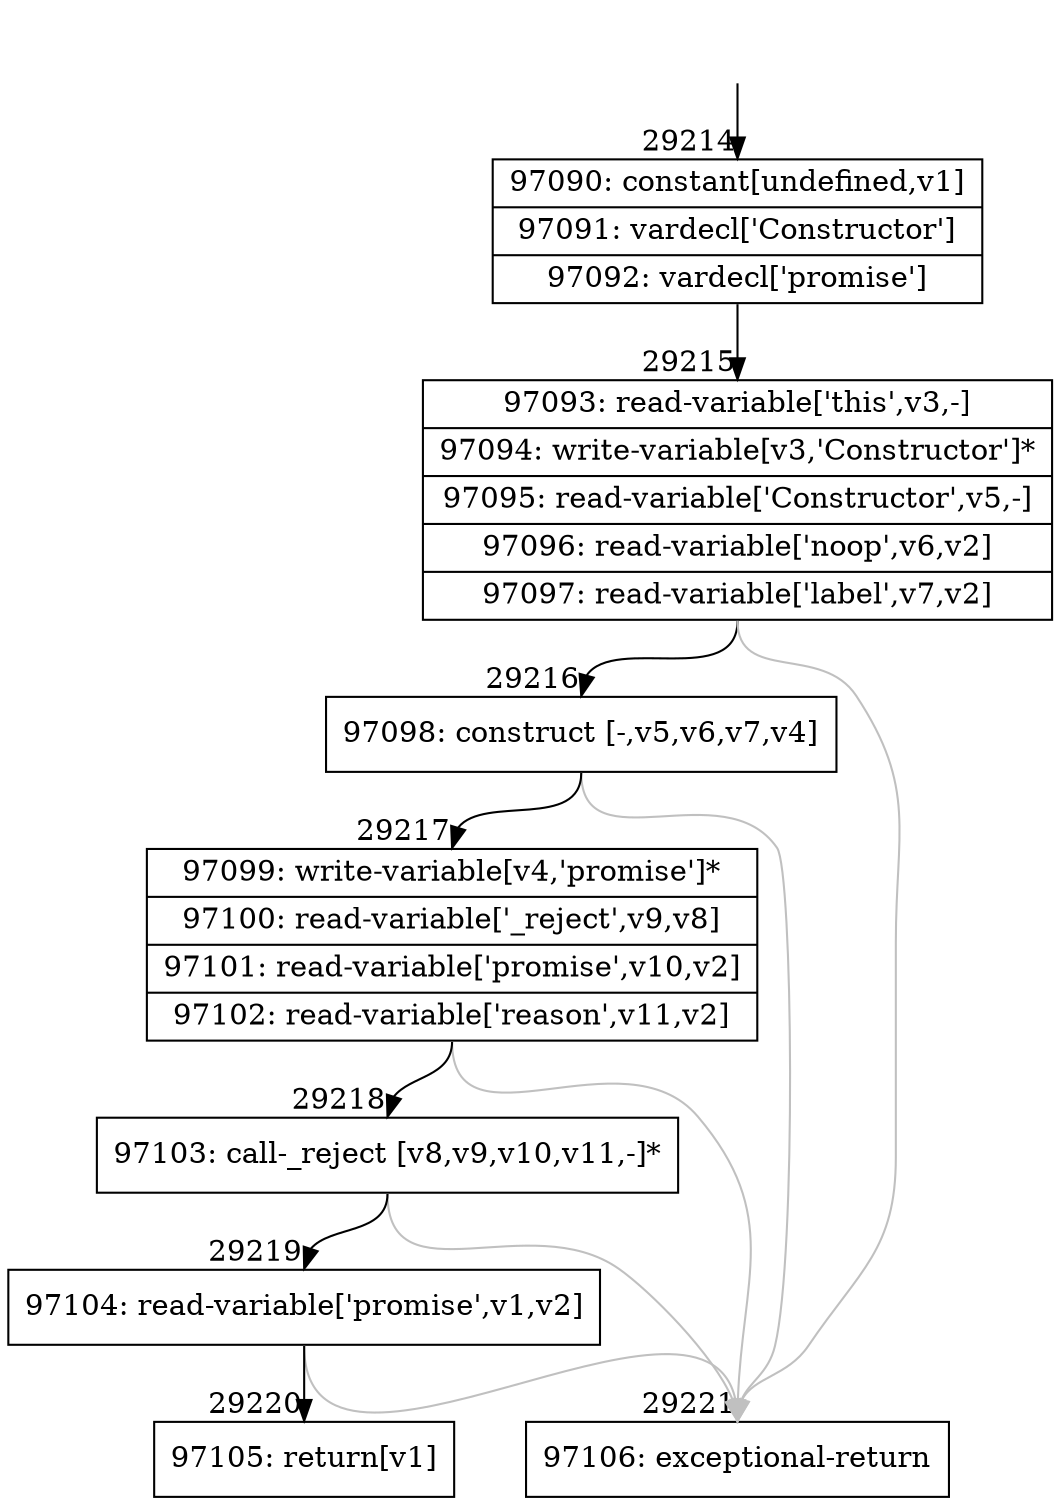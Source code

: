 digraph {
rankdir="TD"
BB_entry2588[shape=none,label=""];
BB_entry2588 -> BB29214 [tailport=s, headport=n, headlabel="    29214"]
BB29214 [shape=record label="{97090: constant[undefined,v1]|97091: vardecl['Constructor']|97092: vardecl['promise']}" ] 
BB29214 -> BB29215 [tailport=s, headport=n, headlabel="      29215"]
BB29215 [shape=record label="{97093: read-variable['this',v3,-]|97094: write-variable[v3,'Constructor']*|97095: read-variable['Constructor',v5,-]|97096: read-variable['noop',v6,v2]|97097: read-variable['label',v7,v2]}" ] 
BB29215 -> BB29216 [tailport=s, headport=n, headlabel="      29216"]
BB29215 -> BB29221 [tailport=s, headport=n, color=gray, headlabel="      29221"]
BB29216 [shape=record label="{97098: construct [-,v5,v6,v7,v4]}" ] 
BB29216 -> BB29217 [tailport=s, headport=n, headlabel="      29217"]
BB29216 -> BB29221 [tailport=s, headport=n, color=gray]
BB29217 [shape=record label="{97099: write-variable[v4,'promise']*|97100: read-variable['_reject',v9,v8]|97101: read-variable['promise',v10,v2]|97102: read-variable['reason',v11,v2]}" ] 
BB29217 -> BB29218 [tailport=s, headport=n, headlabel="      29218"]
BB29217 -> BB29221 [tailport=s, headport=n, color=gray]
BB29218 [shape=record label="{97103: call-_reject [v8,v9,v10,v11,-]*}" ] 
BB29218 -> BB29219 [tailport=s, headport=n, headlabel="      29219"]
BB29218 -> BB29221 [tailport=s, headport=n, color=gray]
BB29219 [shape=record label="{97104: read-variable['promise',v1,v2]}" ] 
BB29219 -> BB29220 [tailport=s, headport=n, headlabel="      29220"]
BB29219 -> BB29221 [tailport=s, headport=n, color=gray]
BB29220 [shape=record label="{97105: return[v1]}" ] 
BB29221 [shape=record label="{97106: exceptional-return}" ] 
//#$~ 52757
}
